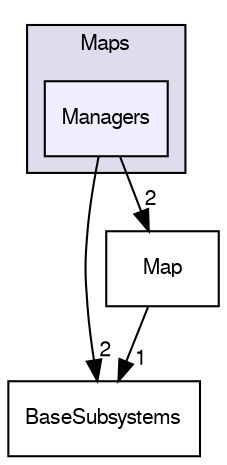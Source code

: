 digraph "Src/Logic/Maps/Managers" {
  compound=true
  node [ fontsize="10", fontname="FreeSans"];
  edge [ labelfontsize="10", labelfontname="FreeSans"];
  subgraph clusterdir_38a48bd85dd922a682381912690847d2 {
    graph [ bgcolor="#ddddee", pencolor="black", label="Maps" fontname="FreeSans", fontsize="10", URL="dir_38a48bd85dd922a682381912690847d2.html"]
  dir_2ec3f38aeeff04f32d9fa260e569ddf3 [shape=box, label="Managers", style="filled", fillcolor="#eeeeff", pencolor="black", URL="dir_2ec3f38aeeff04f32d9fa260e569ddf3.html"];
  }
  dir_61b4a868c815ee5d33281b22009a5bdc [shape=box label="BaseSubsystems" URL="dir_61b4a868c815ee5d33281b22009a5bdc.html"];
  dir_47e751894d7851d23df86075c7ee8e53 [shape=box label="Map" URL="dir_47e751894d7851d23df86075c7ee8e53.html"];
  dir_2ec3f38aeeff04f32d9fa260e569ddf3->dir_61b4a868c815ee5d33281b22009a5bdc [headlabel="2", labeldistance=1.5 headhref="dir_000013_000002.html"];
  dir_2ec3f38aeeff04f32d9fa260e569ddf3->dir_47e751894d7851d23df86075c7ee8e53 [headlabel="2", labeldistance=1.5 headhref="dir_000013_000008.html"];
  dir_47e751894d7851d23df86075c7ee8e53->dir_61b4a868c815ee5d33281b22009a5bdc [headlabel="1", labeldistance=1.5 headhref="dir_000008_000002.html"];
}
